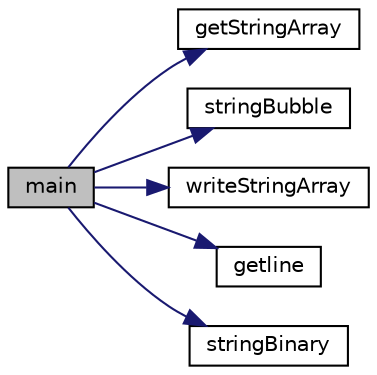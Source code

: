digraph "main"
{
  edge [fontname="Helvetica",fontsize="10",labelfontname="Helvetica",labelfontsize="10"];
  node [fontname="Helvetica",fontsize="10",shape=record];
  rankdir="LR";
  Node1 [label="main",height=0.2,width=0.4,color="black", fillcolor="grey75", style="filled", fontcolor="black"];
  Node1 -> Node2 [color="midnightblue",fontsize="10",style="solid",fontname="Helvetica"];
  Node2 [label="getStringArray",height=0.2,width=0.4,color="black", fillcolor="white", style="filled",URL="$hmc10_8c.html#ae87b96e9c69a38ef44d8915a2a76a2d6"];
  Node1 -> Node3 [color="midnightblue",fontsize="10",style="solid",fontname="Helvetica"];
  Node3 [label="stringBubble",height=0.2,width=0.4,color="black", fillcolor="white", style="filled",URL="$hmc10_8c.html#ac29b7bb6177ffab2b99341426b422b03"];
  Node1 -> Node4 [color="midnightblue",fontsize="10",style="solid",fontname="Helvetica"];
  Node4 [label="writeStringArray",height=0.2,width=0.4,color="black", fillcolor="white", style="filled",URL="$hmc10_8c.html#a15bea2142e99a70219bb49e6ff400f9d"];
  Node1 -> Node5 [color="midnightblue",fontsize="10",style="solid",fontname="Helvetica"];
  Node5 [label="getline",height=0.2,width=0.4,color="black", fillcolor="white", style="filled",URL="$hmc10_8c.html#ae54f82d64a650bd36ff947656fc2885f"];
  Node1 -> Node6 [color="midnightblue",fontsize="10",style="solid",fontname="Helvetica"];
  Node6 [label="stringBinary",height=0.2,width=0.4,color="black", fillcolor="white", style="filled",URL="$hmc10_8c.html#a594e6934fc18035c2a074fa079a50515"];
}
